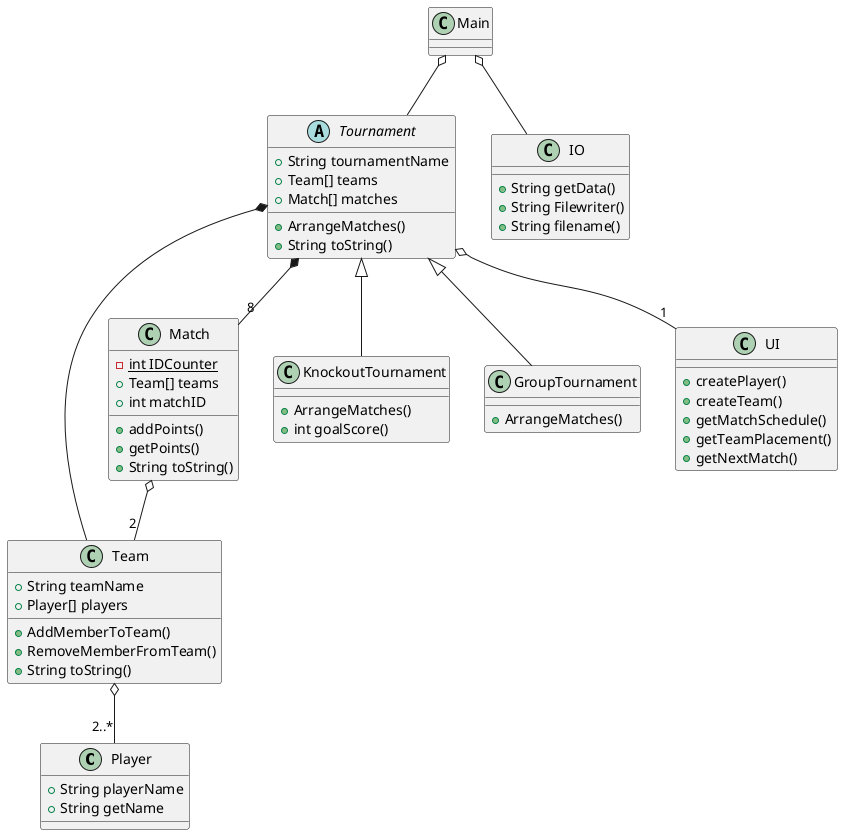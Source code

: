 @startuml
'https://plantuml.com/class-diagram

class Player {
+String playerName
+String getName
}

class Team {
+String teamName
+Player[] players
+AddMemberToTeam()
+RemoveMemberFromTeam()
+String toString()
}

class Match{
-int {static} IDCounter
+Team[] teams
+int matchID
+addPoints()
+getPoints()
+String toString()
}

abstract Tournament {
+String tournamentName
+Team[] teams
+Match[] matches
+ArrangeMatches()
+String toString()
}

class KnockoutTournament{
+ArrangeMatches()
+int goalScore()
}

class GroupTournament{
+ArrangeMatches()
}

class UI {
+createPlayer()
+createTeam()
+getMatchSchedule()
+getTeamPlacement()
+getNextMatch()
}

class IO {
+String getData()
+String Filewriter()
+String filename()
}

class Main{
}

Main o-- Tournament
Main o-- IO
Tournament o-- "1" UI
Tournament *-- "8" Match
Tournament *-- Team
Match o-- "2" Team
Team o-- "2..*" Player
Tournament <|-- KnockoutTournament
Tournament <|-- GroupTournament

@enduml